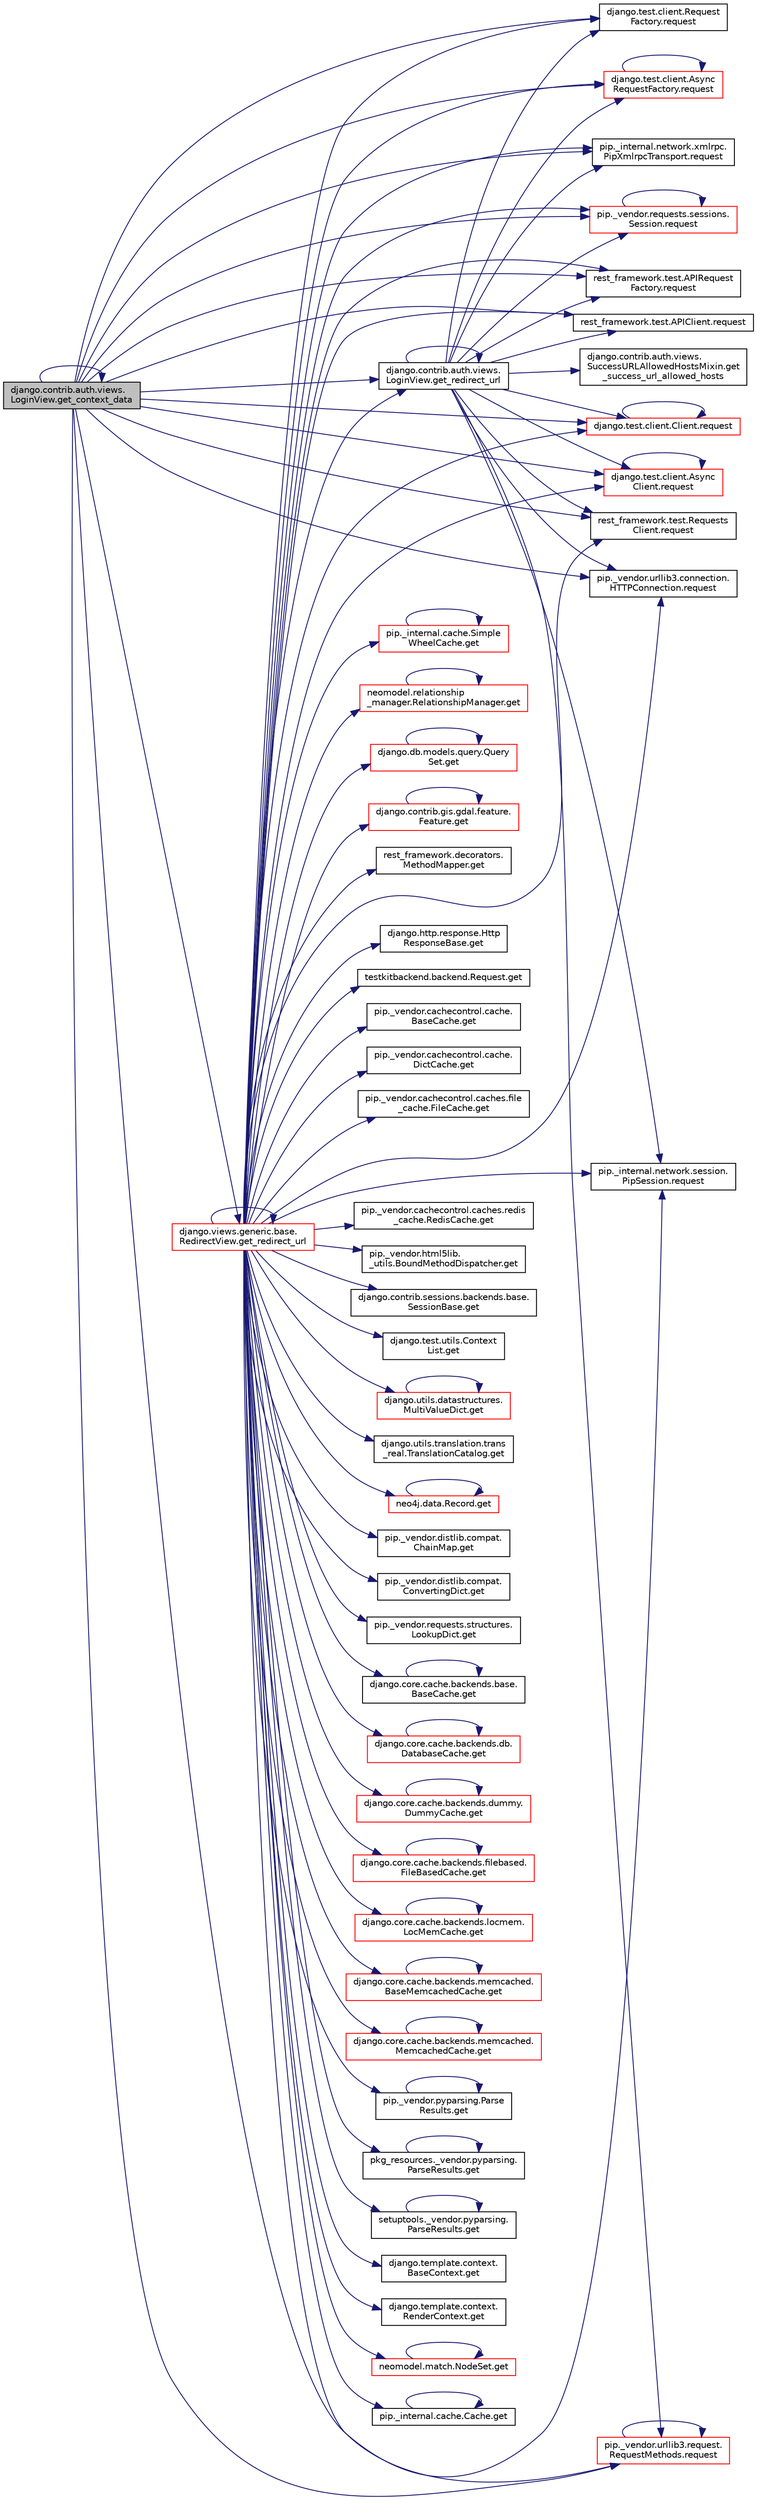 digraph "django.contrib.auth.views.LoginView.get_context_data"
{
 // LATEX_PDF_SIZE
  edge [fontname="Helvetica",fontsize="10",labelfontname="Helvetica",labelfontsize="10"];
  node [fontname="Helvetica",fontsize="10",shape=record];
  rankdir="LR";
  Node1 [label="django.contrib.auth.views.\lLoginView.get_context_data",height=0.2,width=0.4,color="black", fillcolor="grey75", style="filled", fontcolor="black",tooltip=" "];
  Node1 -> Node1 [color="midnightblue",fontsize="10",style="solid",fontname="Helvetica"];
  Node1 -> Node2 [color="midnightblue",fontsize="10",style="solid",fontname="Helvetica"];
  Node2 [label="django.contrib.auth.views.\lLoginView.get_redirect_url",height=0.2,width=0.4,color="black", fillcolor="white", style="filled",URL="$dd/d60/classdjango_1_1contrib_1_1auth_1_1views_1_1_login_view.html#a8b4c3af080df3c4b69b0d8f422557c27",tooltip=" "];
  Node2 -> Node2 [color="midnightblue",fontsize="10",style="solid",fontname="Helvetica"];
  Node2 -> Node3 [color="midnightblue",fontsize="10",style="solid",fontname="Helvetica"];
  Node3 [label="django.contrib.auth.views.\lSuccessURLAllowedHostsMixin.get\l_success_url_allowed_hosts",height=0.2,width=0.4,color="black", fillcolor="white", style="filled",URL="$d7/da3/classdjango_1_1contrib_1_1auth_1_1views_1_1_success_u_r_l_allowed_hosts_mixin.html#a35458718ee4a4b45995cd75a42de04c0",tooltip=" "];
  Node2 -> Node4 [color="midnightblue",fontsize="10",style="solid",fontname="Helvetica"];
  Node4 [label="django.test.client.Request\lFactory.request",height=0.2,width=0.4,color="black", fillcolor="white", style="filled",URL="$db/d7f/classdjango_1_1test_1_1client_1_1_request_factory.html#a12550839ba4cbabcf38bff0d2ff69f0a",tooltip=" "];
  Node2 -> Node5 [color="midnightblue",fontsize="10",style="solid",fontname="Helvetica"];
  Node5 [label="django.test.client.Async\lRequestFactory.request",height=0.2,width=0.4,color="red", fillcolor="white", style="filled",URL="$d6/de5/classdjango_1_1test_1_1client_1_1_async_request_factory.html#a8dcee74bc0f05203aa2aa2aad95555a9",tooltip=" "];
  Node5 -> Node5 [color="midnightblue",fontsize="10",style="solid",fontname="Helvetica"];
  Node2 -> Node7 [color="midnightblue",fontsize="10",style="solid",fontname="Helvetica"];
  Node7 [label="django.test.client.Client.request",height=0.2,width=0.4,color="red", fillcolor="white", style="filled",URL="$d2/d2e/classdjango_1_1test_1_1client_1_1_client.html#a4b25cead120a234c08a522e016cb6138",tooltip=" "];
  Node7 -> Node7 [color="midnightblue",fontsize="10",style="solid",fontname="Helvetica"];
  Node2 -> Node12 [color="midnightblue",fontsize="10",style="solid",fontname="Helvetica"];
  Node12 [label="django.test.client.Async\lClient.request",height=0.2,width=0.4,color="red", fillcolor="white", style="filled",URL="$d9/dd7/classdjango_1_1test_1_1client_1_1_async_client.html#a38330cfdf01cb69d3dd0bdb8b9777bd9",tooltip=" "];
  Node12 -> Node12 [color="midnightblue",fontsize="10",style="solid",fontname="Helvetica"];
  Node2 -> Node13 [color="midnightblue",fontsize="10",style="solid",fontname="Helvetica"];
  Node13 [label="pip._internal.network.xmlrpc.\lPipXmlrpcTransport.request",height=0.2,width=0.4,color="black", fillcolor="white", style="filled",URL="$dd/d8a/classpip_1_1__internal_1_1network_1_1xmlrpc_1_1_pip_xmlrpc_transport.html#adb84317dcc522d845a56ce9cc4f82522",tooltip=" "];
  Node2 -> Node14 [color="midnightblue",fontsize="10",style="solid",fontname="Helvetica"];
  Node14 [label="pip._vendor.requests.sessions.\lSession.request",height=0.2,width=0.4,color="red", fillcolor="white", style="filled",URL="$da/de9/classpip_1_1__vendor_1_1requests_1_1sessions_1_1_session.html#a718b60e99280c6ef1a346cb6dc0a90c8",tooltip=" "];
  Node14 -> Node14 [color="midnightblue",fontsize="10",style="solid",fontname="Helvetica"];
  Node2 -> Node443 [color="midnightblue",fontsize="10",style="solid",fontname="Helvetica"];
  Node443 [label="rest_framework.test.APIRequest\lFactory.request",height=0.2,width=0.4,color="black", fillcolor="white", style="filled",URL="$da/d3c/classrest__framework_1_1test_1_1_a_p_i_request_factory.html#abd5931aada009b9fb1f1577613acd058",tooltip=" "];
  Node2 -> Node444 [color="midnightblue",fontsize="10",style="solid",fontname="Helvetica"];
  Node444 [label="rest_framework.test.APIClient.request",height=0.2,width=0.4,color="black", fillcolor="white", style="filled",URL="$da/d51/classrest__framework_1_1test_1_1_a_p_i_client.html#a77b55b2a0a90921243b61303fc37e59d",tooltip=" "];
  Node2 -> Node445 [color="midnightblue",fontsize="10",style="solid",fontname="Helvetica"];
  Node445 [label="rest_framework.test.Requests\lClient.request",height=0.2,width=0.4,color="black", fillcolor="white", style="filled",URL="$de/dc8/classrest__framework_1_1test_1_1_requests_client.html#ae6de53b1244ae8817b8bf8d6838b72ba",tooltip=" "];
  Node2 -> Node446 [color="midnightblue",fontsize="10",style="solid",fontname="Helvetica"];
  Node446 [label="pip._vendor.urllib3.connection.\lHTTPConnection.request",height=0.2,width=0.4,color="black", fillcolor="white", style="filled",URL="$d2/d75/classpip_1_1__vendor_1_1urllib3_1_1connection_1_1_h_t_t_p_connection.html#ae44707607a133fa0d27085cc2ea9ef85",tooltip=" "];
  Node2 -> Node447 [color="midnightblue",fontsize="10",style="solid",fontname="Helvetica"];
  Node447 [label="pip._vendor.urllib3.request.\lRequestMethods.request",height=0.2,width=0.4,color="red", fillcolor="white", style="filled",URL="$de/d48/classpip_1_1__vendor_1_1urllib3_1_1request_1_1_request_methods.html#a875ca454fac77c856bdf0cbe44f8fb64",tooltip=" "];
  Node447 -> Node447 [color="midnightblue",fontsize="10",style="solid",fontname="Helvetica"];
  Node2 -> Node477 [color="midnightblue",fontsize="10",style="solid",fontname="Helvetica"];
  Node477 [label="pip._internal.network.session.\lPipSession.request",height=0.2,width=0.4,color="black", fillcolor="white", style="filled",URL="$d9/dc2/classpip_1_1__internal_1_1network_1_1session_1_1_pip_session.html#a9c968f2f764cbd41db6684fafb5b1e6a",tooltip=" "];
  Node1 -> Node2764 [color="midnightblue",fontsize="10",style="solid",fontname="Helvetica"];
  Node2764 [label="django.views.generic.base.\lRedirectView.get_redirect_url",height=0.2,width=0.4,color="red", fillcolor="white", style="filled",URL="$dd/dec/classdjango_1_1views_1_1generic_1_1base_1_1_redirect_view.html#a85ffe8d60d5ef6e330995fdaf6330929",tooltip=" "];
  Node2764 -> Node503 [color="midnightblue",fontsize="10",style="solid",fontname="Helvetica"];
  Node503 [label="neomodel.relationship\l_manager.RelationshipManager.get",height=0.2,width=0.4,color="red", fillcolor="white", style="filled",URL="$d0/dde/classneomodel_1_1relationship__manager_1_1_relationship_manager.html#a2909eea25dff8a05b1b472fc6ad29569",tooltip=" "];
  Node503 -> Node503 [color="midnightblue",fontsize="10",style="solid",fontname="Helvetica"];
  Node2764 -> Node505 [color="midnightblue",fontsize="10",style="solid",fontname="Helvetica"];
  Node505 [label="django.db.models.query.Query\lSet.get",height=0.2,width=0.4,color="red", fillcolor="white", style="filled",URL="$dd/d94/classdjango_1_1db_1_1models_1_1query_1_1_query_set.html#a01bde5564541ddd1bc0696164e4ef765",tooltip=" "];
  Node505 -> Node505 [color="midnightblue",fontsize="10",style="solid",fontname="Helvetica"];
  Node2764 -> Node571 [color="midnightblue",fontsize="10",style="solid",fontname="Helvetica"];
  Node571 [label="django.contrib.gis.gdal.feature.\lFeature.get",height=0.2,width=0.4,color="red", fillcolor="white", style="filled",URL="$db/d34/classdjango_1_1contrib_1_1gis_1_1gdal_1_1feature_1_1_feature.html#ab4500c05c5b78ad12368c3b4bf68be45",tooltip=" "];
  Node571 -> Node571 [color="midnightblue",fontsize="10",style="solid",fontname="Helvetica"];
  Node2764 -> Node572 [color="midnightblue",fontsize="10",style="solid",fontname="Helvetica"];
  Node572 [label="rest_framework.decorators.\lMethodMapper.get",height=0.2,width=0.4,color="black", fillcolor="white", style="filled",URL="$d1/d97/classrest__framework_1_1decorators_1_1_method_mapper.html#a242049e6fd5502ed849845d240e4fb04",tooltip=" "];
  Node2764 -> Node573 [color="midnightblue",fontsize="10",style="solid",fontname="Helvetica"];
  Node573 [label="django.http.response.Http\lResponseBase.get",height=0.2,width=0.4,color="black", fillcolor="white", style="filled",URL="$dd/db4/classdjango_1_1http_1_1response_1_1_http_response_base.html#a53e4d55072f7f59b4d5da8aa6937a08c",tooltip=" "];
  Node2764 -> Node574 [color="midnightblue",fontsize="10",style="solid",fontname="Helvetica"];
  Node574 [label="testkitbackend.backend.Request.get",height=0.2,width=0.4,color="black", fillcolor="white", style="filled",URL="$db/df4/classtestkitbackend_1_1backend_1_1_request.html#ae7cbad43cec22b5775e20fc9b407e04b",tooltip=" "];
  Node2764 -> Node575 [color="midnightblue",fontsize="10",style="solid",fontname="Helvetica"];
  Node575 [label="pip._vendor.cachecontrol.cache.\lBaseCache.get",height=0.2,width=0.4,color="black", fillcolor="white", style="filled",URL="$da/d8a/classpip_1_1__vendor_1_1cachecontrol_1_1cache_1_1_base_cache.html#ad5c273adabffacc22029a8461bdcb8e0",tooltip=" "];
  Node2764 -> Node576 [color="midnightblue",fontsize="10",style="solid",fontname="Helvetica"];
  Node576 [label="pip._vendor.cachecontrol.cache.\lDictCache.get",height=0.2,width=0.4,color="black", fillcolor="white", style="filled",URL="$da/d77/classpip_1_1__vendor_1_1cachecontrol_1_1cache_1_1_dict_cache.html#af092ece36a8cce3cdb2b6e899405819a",tooltip=" "];
  Node2764 -> Node577 [color="midnightblue",fontsize="10",style="solid",fontname="Helvetica"];
  Node577 [label="pip._vendor.cachecontrol.caches.file\l_cache.FileCache.get",height=0.2,width=0.4,color="black", fillcolor="white", style="filled",URL="$d4/d5e/classpip_1_1__vendor_1_1cachecontrol_1_1caches_1_1file__cache_1_1_file_cache.html#abaf8e68f7bf2b7ed1f4f3d19cf8502cc",tooltip=" "];
  Node2764 -> Node578 [color="midnightblue",fontsize="10",style="solid",fontname="Helvetica"];
  Node578 [label="pip._vendor.cachecontrol.caches.redis\l_cache.RedisCache.get",height=0.2,width=0.4,color="black", fillcolor="white", style="filled",URL="$dd/d2e/classpip_1_1__vendor_1_1cachecontrol_1_1caches_1_1redis__cache_1_1_redis_cache.html#a1c0ed79e45aa1435f77660d842d00a6f",tooltip=" "];
  Node2764 -> Node579 [color="midnightblue",fontsize="10",style="solid",fontname="Helvetica"];
  Node579 [label="pip._vendor.html5lib.\l_utils.BoundMethodDispatcher.get",height=0.2,width=0.4,color="black", fillcolor="white", style="filled",URL="$d0/dcf/classpip_1_1__vendor_1_1html5lib_1_1__utils_1_1_bound_method_dispatcher.html#a00c5ddaa9ea9f45725e4700f977a831f",tooltip=" "];
  Node2764 -> Node580 [color="midnightblue",fontsize="10",style="solid",fontname="Helvetica"];
  Node580 [label="django.contrib.sessions.backends.base.\lSessionBase.get",height=0.2,width=0.4,color="black", fillcolor="white", style="filled",URL="$d1/d6e/classdjango_1_1contrib_1_1sessions_1_1backends_1_1base_1_1_session_base.html#ad9d850bf4891a825b3188e5c506f3fc1",tooltip=" "];
  Node2764 -> Node581 [color="midnightblue",fontsize="10",style="solid",fontname="Helvetica"];
  Node581 [label="django.test.utils.Context\lList.get",height=0.2,width=0.4,color="black", fillcolor="white", style="filled",URL="$d6/d8c/classdjango_1_1test_1_1utils_1_1_context_list.html#a6e45a82a318fa4a3b6c52e113af2f21b",tooltip=" "];
  Node2764 -> Node582 [color="midnightblue",fontsize="10",style="solid",fontname="Helvetica"];
  Node582 [label="django.utils.datastructures.\lMultiValueDict.get",height=0.2,width=0.4,color="red", fillcolor="white", style="filled",URL="$d5/d02/classdjango_1_1utils_1_1datastructures_1_1_multi_value_dict.html#a41358543976aa3484020b80a3cc92eed",tooltip=" "];
  Node582 -> Node582 [color="midnightblue",fontsize="10",style="solid",fontname="Helvetica"];
  Node2764 -> Node591 [color="midnightblue",fontsize="10",style="solid",fontname="Helvetica"];
  Node591 [label="django.utils.translation.trans\l_real.TranslationCatalog.get",height=0.2,width=0.4,color="black", fillcolor="white", style="filled",URL="$dd/d59/classdjango_1_1utils_1_1translation_1_1trans__real_1_1_translation_catalog.html#a655b10c540d01b4f4ddb2aca06d4ceaa",tooltip=" "];
  Node2764 -> Node592 [color="midnightblue",fontsize="10",style="solid",fontname="Helvetica"];
  Node592 [label="neo4j.data.Record.get",height=0.2,width=0.4,color="red", fillcolor="white", style="filled",URL="$d8/da3/classneo4j_1_1data_1_1_record.html#aed4b63e2e470f8a61ebac3a66eced8a1",tooltip=" "];
  Node592 -> Node592 [color="midnightblue",fontsize="10",style="solid",fontname="Helvetica"];
  Node2764 -> Node593 [color="midnightblue",fontsize="10",style="solid",fontname="Helvetica"];
  Node593 [label="pip._vendor.distlib.compat.\lChainMap.get",height=0.2,width=0.4,color="black", fillcolor="white", style="filled",URL="$d2/d2d/classpip_1_1__vendor_1_1distlib_1_1compat_1_1_chain_map.html#a657b681156ad31c3b7391fcfdfd0bc5f",tooltip=" "];
  Node2764 -> Node594 [color="midnightblue",fontsize="10",style="solid",fontname="Helvetica"];
  Node594 [label="pip._vendor.distlib.compat.\lConvertingDict.get",height=0.2,width=0.4,color="black", fillcolor="white", style="filled",URL="$db/dd5/classpip_1_1__vendor_1_1distlib_1_1compat_1_1_converting_dict.html#acc9b853aa7f196de678588c6234fa60c",tooltip=" "];
  Node2764 -> Node595 [color="midnightblue",fontsize="10",style="solid",fontname="Helvetica"];
  Node595 [label="pip._vendor.requests.structures.\lLookupDict.get",height=0.2,width=0.4,color="black", fillcolor="white", style="filled",URL="$d9/d61/classpip_1_1__vendor_1_1requests_1_1structures_1_1_lookup_dict.html#aefa5cb718796e979a5b682650a777897",tooltip=" "];
  Node2764 -> Node596 [color="midnightblue",fontsize="10",style="solid",fontname="Helvetica"];
  Node596 [label="django.core.cache.backends.base.\lBaseCache.get",height=0.2,width=0.4,color="black", fillcolor="white", style="filled",URL="$d0/d87/classdjango_1_1core_1_1cache_1_1backends_1_1base_1_1_base_cache.html#a0a473e1dcd35311dcb28c4cfe9062a7c",tooltip=" "];
  Node596 -> Node596 [color="midnightblue",fontsize="10",style="solid",fontname="Helvetica"];
  Node2764 -> Node597 [color="midnightblue",fontsize="10",style="solid",fontname="Helvetica"];
  Node597 [label="django.core.cache.backends.db.\lDatabaseCache.get",height=0.2,width=0.4,color="red", fillcolor="white", style="filled",URL="$d7/dcb/classdjango_1_1core_1_1cache_1_1backends_1_1db_1_1_database_cache.html#a03d4078968b2b287d4b9fbc438a54732",tooltip=" "];
  Node597 -> Node597 [color="midnightblue",fontsize="10",style="solid",fontname="Helvetica"];
  Node2764 -> Node599 [color="midnightblue",fontsize="10",style="solid",fontname="Helvetica"];
  Node599 [label="django.core.cache.backends.dummy.\lDummyCache.get",height=0.2,width=0.4,color="red", fillcolor="white", style="filled",URL="$d6/db9/classdjango_1_1core_1_1cache_1_1backends_1_1dummy_1_1_dummy_cache.html#a0fc74695be5f1d34eaae4f5455edbd0d",tooltip=" "];
  Node599 -> Node599 [color="midnightblue",fontsize="10",style="solid",fontname="Helvetica"];
  Node2764 -> Node600 [color="midnightblue",fontsize="10",style="solid",fontname="Helvetica"];
  Node600 [label="django.core.cache.backends.filebased.\lFileBasedCache.get",height=0.2,width=0.4,color="red", fillcolor="white", style="filled",URL="$df/d01/classdjango_1_1core_1_1cache_1_1backends_1_1filebased_1_1_file_based_cache.html#aee07c708ef839b9d59cb4a96c9236e1d",tooltip=" "];
  Node600 -> Node600 [color="midnightblue",fontsize="10",style="solid",fontname="Helvetica"];
  Node2764 -> Node602 [color="midnightblue",fontsize="10",style="solid",fontname="Helvetica"];
  Node602 [label="django.core.cache.backends.locmem.\lLocMemCache.get",height=0.2,width=0.4,color="red", fillcolor="white", style="filled",URL="$de/d7d/classdjango_1_1core_1_1cache_1_1backends_1_1locmem_1_1_loc_mem_cache.html#aee6e4a6fe8779d9f0013121059401510",tooltip=" "];
  Node602 -> Node602 [color="midnightblue",fontsize="10",style="solid",fontname="Helvetica"];
  Node2764 -> Node606 [color="midnightblue",fontsize="10",style="solid",fontname="Helvetica"];
  Node606 [label="django.core.cache.backends.memcached.\lBaseMemcachedCache.get",height=0.2,width=0.4,color="red", fillcolor="white", style="filled",URL="$d3/d36/classdjango_1_1core_1_1cache_1_1backends_1_1memcached_1_1_base_memcached_cache.html#a5eb7dd71de7705fc8cba12fc5d441cd7",tooltip=" "];
  Node606 -> Node606 [color="midnightblue",fontsize="10",style="solid",fontname="Helvetica"];
  Node2764 -> Node607 [color="midnightblue",fontsize="10",style="solid",fontname="Helvetica"];
  Node607 [label="django.core.cache.backends.memcached.\lMemcachedCache.get",height=0.2,width=0.4,color="red", fillcolor="white", style="filled",URL="$dd/d33/classdjango_1_1core_1_1cache_1_1backends_1_1memcached_1_1_memcached_cache.html#a4fffdac71b14afe3d1ab61082c70a179",tooltip=" "];
  Node607 -> Node607 [color="midnightblue",fontsize="10",style="solid",fontname="Helvetica"];
  Node2764 -> Node608 [color="midnightblue",fontsize="10",style="solid",fontname="Helvetica"];
  Node608 [label="pip._vendor.pyparsing.Parse\lResults.get",height=0.2,width=0.4,color="black", fillcolor="white", style="filled",URL="$d3/d5b/classpip_1_1__vendor_1_1pyparsing_1_1_parse_results.html#a4b1f1a59eee38d7114c9f5dfe95e6116",tooltip=" "];
  Node608 -> Node608 [color="midnightblue",fontsize="10",style="solid",fontname="Helvetica"];
  Node2764 -> Node1431 [color="midnightblue",fontsize="10",style="solid",fontname="Helvetica"];
  Node1431 [label="pkg_resources._vendor.pyparsing.\lParseResults.get",height=0.2,width=0.4,color="black", fillcolor="white", style="filled",URL="$d3/d93/classpkg__resources_1_1__vendor_1_1pyparsing_1_1_parse_results.html#a2ebba8b6bb0c2553f02fa40912e5d830",tooltip=" "];
  Node1431 -> Node1431 [color="midnightblue",fontsize="10",style="solid",fontname="Helvetica"];
  Node2764 -> Node1435 [color="midnightblue",fontsize="10",style="solid",fontname="Helvetica"];
  Node1435 [label="setuptools._vendor.pyparsing.\lParseResults.get",height=0.2,width=0.4,color="black", fillcolor="white", style="filled",URL="$df/d77/classsetuptools_1_1__vendor_1_1pyparsing_1_1_parse_results.html#a66c45d8a20af6e843c91db8054b7496f",tooltip=" "];
  Node1435 -> Node1435 [color="midnightblue",fontsize="10",style="solid",fontname="Helvetica"];
  Node2764 -> Node609 [color="midnightblue",fontsize="10",style="solid",fontname="Helvetica"];
  Node609 [label="django.template.context.\lBaseContext.get",height=0.2,width=0.4,color="black", fillcolor="white", style="filled",URL="$d9/da5/classdjango_1_1template_1_1context_1_1_base_context.html#a4ead524fe2075895abf32b53ab2f39a4",tooltip=" "];
  Node2764 -> Node610 [color="midnightblue",fontsize="10",style="solid",fontname="Helvetica"];
  Node610 [label="django.template.context.\lRenderContext.get",height=0.2,width=0.4,color="black", fillcolor="white", style="filled",URL="$d3/d07/classdjango_1_1template_1_1context_1_1_render_context.html#ae01ec790a7ad3a185865ff7e28553384",tooltip=" "];
  Node2764 -> Node611 [color="midnightblue",fontsize="10",style="solid",fontname="Helvetica"];
  Node611 [label="neomodel.match.NodeSet.get",height=0.2,width=0.4,color="red", fillcolor="white", style="filled",URL="$d8/de5/classneomodel_1_1match_1_1_node_set.html#af62d387540b6dbe5c15f4221ee5a9dcc",tooltip=" "];
  Node611 -> Node611 [color="midnightblue",fontsize="10",style="solid",fontname="Helvetica"];
  Node2764 -> Node625 [color="midnightblue",fontsize="10",style="solid",fontname="Helvetica"];
  Node625 [label="pip._internal.cache.Cache.get",height=0.2,width=0.4,color="black", fillcolor="white", style="filled",URL="$de/d43/classpip_1_1__internal_1_1cache_1_1_cache.html#ad68488daa2dd21db48b7c82b72d35e32",tooltip=" "];
  Node625 -> Node625 [color="midnightblue",fontsize="10",style="solid",fontname="Helvetica"];
  Node2764 -> Node626 [color="midnightblue",fontsize="10",style="solid",fontname="Helvetica"];
  Node626 [label="pip._internal.cache.Simple\lWheelCache.get",height=0.2,width=0.4,color="red", fillcolor="white", style="filled",URL="$d4/dbb/classpip_1_1__internal_1_1cache_1_1_simple_wheel_cache.html#a1e90e1583e0c82aea5e0382d53185f35",tooltip=" "];
  Node626 -> Node626 [color="midnightblue",fontsize="10",style="solid",fontname="Helvetica"];
  Node2764 -> Node2 [color="midnightblue",fontsize="10",style="solid",fontname="Helvetica"];
  Node2764 -> Node2764 [color="midnightblue",fontsize="10",style="solid",fontname="Helvetica"];
  Node2764 -> Node4 [color="midnightblue",fontsize="10",style="solid",fontname="Helvetica"];
  Node2764 -> Node5 [color="midnightblue",fontsize="10",style="solid",fontname="Helvetica"];
  Node2764 -> Node7 [color="midnightblue",fontsize="10",style="solid",fontname="Helvetica"];
  Node2764 -> Node12 [color="midnightblue",fontsize="10",style="solid",fontname="Helvetica"];
  Node2764 -> Node13 [color="midnightblue",fontsize="10",style="solid",fontname="Helvetica"];
  Node2764 -> Node444 [color="midnightblue",fontsize="10",style="solid",fontname="Helvetica"];
  Node2764 -> Node446 [color="midnightblue",fontsize="10",style="solid",fontname="Helvetica"];
  Node2764 -> Node443 [color="midnightblue",fontsize="10",style="solid",fontname="Helvetica"];
  Node2764 -> Node447 [color="midnightblue",fontsize="10",style="solid",fontname="Helvetica"];
  Node2764 -> Node445 [color="midnightblue",fontsize="10",style="solid",fontname="Helvetica"];
  Node2764 -> Node14 [color="midnightblue",fontsize="10",style="solid",fontname="Helvetica"];
  Node2764 -> Node477 [color="midnightblue",fontsize="10",style="solid",fontname="Helvetica"];
  Node1 -> Node13 [color="midnightblue",fontsize="10",style="solid",fontname="Helvetica"];
  Node1 -> Node4 [color="midnightblue",fontsize="10",style="solid",fontname="Helvetica"];
  Node1 -> Node5 [color="midnightblue",fontsize="10",style="solid",fontname="Helvetica"];
  Node1 -> Node7 [color="midnightblue",fontsize="10",style="solid",fontname="Helvetica"];
  Node1 -> Node12 [color="midnightblue",fontsize="10",style="solid",fontname="Helvetica"];
  Node1 -> Node446 [color="midnightblue",fontsize="10",style="solid",fontname="Helvetica"];
  Node1 -> Node14 [color="midnightblue",fontsize="10",style="solid",fontname="Helvetica"];
  Node1 -> Node477 [color="midnightblue",fontsize="10",style="solid",fontname="Helvetica"];
  Node1 -> Node443 [color="midnightblue",fontsize="10",style="solid",fontname="Helvetica"];
  Node1 -> Node444 [color="midnightblue",fontsize="10",style="solid",fontname="Helvetica"];
  Node1 -> Node445 [color="midnightblue",fontsize="10",style="solid",fontname="Helvetica"];
  Node1 -> Node447 [color="midnightblue",fontsize="10",style="solid",fontname="Helvetica"];
}
